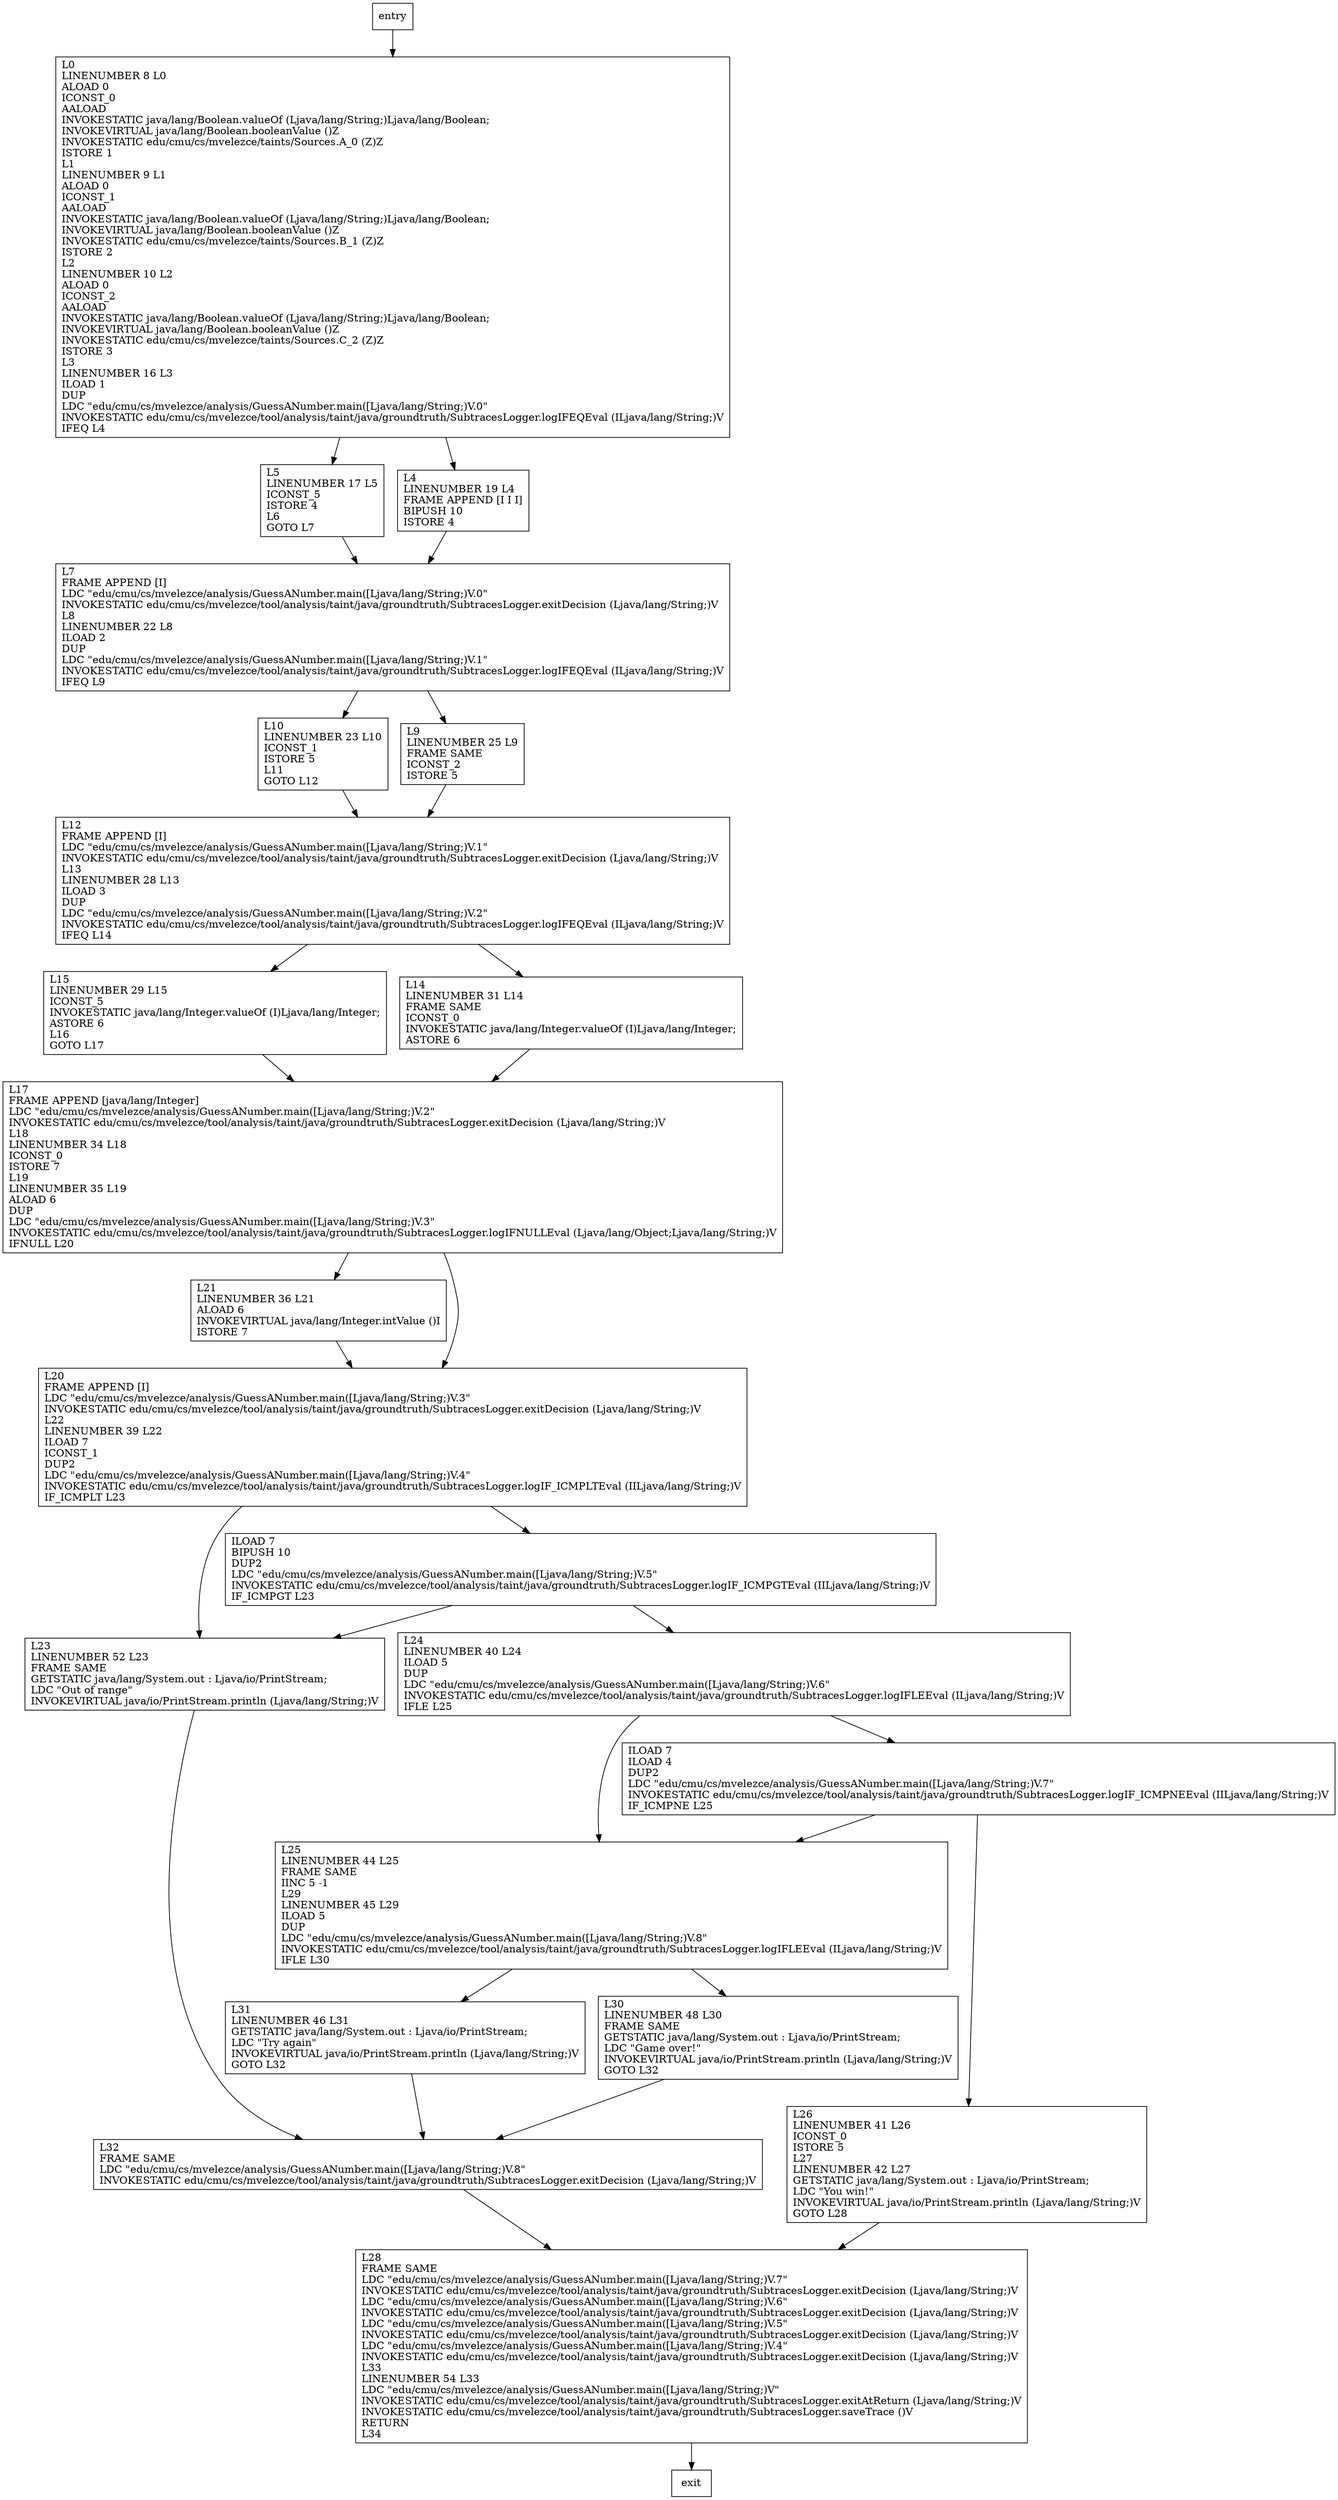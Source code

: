 digraph main {
node [shape=record];
161733402 [label="ILOAD 7\lBIPUSH 10\lDUP2\lLDC \"edu/cmu/cs/mvelezce/analysis/GuessANumber.main([Ljava/lang/String;)V.5\"\lINVOKESTATIC edu/cmu/cs/mvelezce/tool/analysis/taint/java/groundtruth/SubtracesLogger.logIF_ICMPGTEval (IILjava/lang/String;)V\lIF_ICMPGT L23\l"];
1718491493 [label="L7\lFRAME APPEND [I]\lLDC \"edu/cmu/cs/mvelezce/analysis/GuessANumber.main([Ljava/lang/String;)V.0\"\lINVOKESTATIC edu/cmu/cs/mvelezce/tool/analysis/taint/java/groundtruth/SubtracesLogger.exitDecision (Ljava/lang/String;)V\lL8\lLINENUMBER 22 L8\lILOAD 2\lDUP\lLDC \"edu/cmu/cs/mvelezce/analysis/GuessANumber.main([Ljava/lang/String;)V.1\"\lINVOKESTATIC edu/cmu/cs/mvelezce/tool/analysis/taint/java/groundtruth/SubtracesLogger.logIFEQEval (ILjava/lang/String;)V\lIFEQ L9\l"];
212189 [label="L21\lLINENUMBER 36 L21\lALOAD 6\lINVOKEVIRTUAL java/lang/Integer.intValue ()I\lISTORE 7\l"];
539553012 [label="L23\lLINENUMBER 52 L23\lFRAME SAME\lGETSTATIC java/lang/System.out : Ljava/io/PrintStream;\lLDC \"Out of range\"\lINVOKEVIRTUAL java/io/PrintStream.println (Ljava/lang/String;)V\l"];
1580155039 [label="L20\lFRAME APPEND [I]\lLDC \"edu/cmu/cs/mvelezce/analysis/GuessANumber.main([Ljava/lang/String;)V.3\"\lINVOKESTATIC edu/cmu/cs/mvelezce/tool/analysis/taint/java/groundtruth/SubtracesLogger.exitDecision (Ljava/lang/String;)V\lL22\lLINENUMBER 39 L22\lILOAD 7\lICONST_1\lDUP2\lLDC \"edu/cmu/cs/mvelezce/analysis/GuessANumber.main([Ljava/lang/String;)V.4\"\lINVOKESTATIC edu/cmu/cs/mvelezce/tool/analysis/taint/java/groundtruth/SubtracesLogger.logIF_ICMPLTEval (IILjava/lang/String;)V\lIF_ICMPLT L23\l"];
69692374 [label="L24\lLINENUMBER 40 L24\lILOAD 5\lDUP\lLDC \"edu/cmu/cs/mvelezce/analysis/GuessANumber.main([Ljava/lang/String;)V.6\"\lINVOKESTATIC edu/cmu/cs/mvelezce/tool/analysis/taint/java/groundtruth/SubtracesLogger.logIFLEEval (ILjava/lang/String;)V\lIFLE L25\l"];
10126063 [label="L5\lLINENUMBER 17 L5\lICONST_5\lISTORE 4\lL6\lGOTO L7\l"];
492522075 [label="ILOAD 7\lILOAD 4\lDUP2\lLDC \"edu/cmu/cs/mvelezce/analysis/GuessANumber.main([Ljava/lang/String;)V.7\"\lINVOKESTATIC edu/cmu/cs/mvelezce/tool/analysis/taint/java/groundtruth/SubtracesLogger.logIF_ICMPNEEval (IILjava/lang/String;)V\lIF_ICMPNE L25\l"];
492493402 [label="L10\lLINENUMBER 23 L10\lICONST_1\lISTORE 5\lL11\lGOTO L12\l"];
1381598369 [label="L28\lFRAME SAME\lLDC \"edu/cmu/cs/mvelezce/analysis/GuessANumber.main([Ljava/lang/String;)V.7\"\lINVOKESTATIC edu/cmu/cs/mvelezce/tool/analysis/taint/java/groundtruth/SubtracesLogger.exitDecision (Ljava/lang/String;)V\lLDC \"edu/cmu/cs/mvelezce/analysis/GuessANumber.main([Ljava/lang/String;)V.6\"\lINVOKESTATIC edu/cmu/cs/mvelezce/tool/analysis/taint/java/groundtruth/SubtracesLogger.exitDecision (Ljava/lang/String;)V\lLDC \"edu/cmu/cs/mvelezce/analysis/GuessANumber.main([Ljava/lang/String;)V.5\"\lINVOKESTATIC edu/cmu/cs/mvelezce/tool/analysis/taint/java/groundtruth/SubtracesLogger.exitDecision (Ljava/lang/String;)V\lLDC \"edu/cmu/cs/mvelezce/analysis/GuessANumber.main([Ljava/lang/String;)V.4\"\lINVOKESTATIC edu/cmu/cs/mvelezce/tool/analysis/taint/java/groundtruth/SubtracesLogger.exitDecision (Ljava/lang/String;)V\lL33\lLINENUMBER 54 L33\lLDC \"edu/cmu/cs/mvelezce/analysis/GuessANumber.main([Ljava/lang/String;)V\"\lINVOKESTATIC edu/cmu/cs/mvelezce/tool/analysis/taint/java/groundtruth/SubtracesLogger.exitAtReturn (Ljava/lang/String;)V\lINVOKESTATIC edu/cmu/cs/mvelezce/tool/analysis/taint/java/groundtruth/SubtracesLogger.saveTrace ()V\lRETURN\lL34\l"];
362222883 [label="L30\lLINENUMBER 48 L30\lFRAME SAME\lGETSTATIC java/lang/System.out : Ljava/io/PrintStream;\lLDC \"Game over!\"\lINVOKEVIRTUAL java/io/PrintStream.println (Ljava/lang/String;)V\lGOTO L32\l"];
168060110 [label="L17\lFRAME APPEND [java/lang/Integer]\lLDC \"edu/cmu/cs/mvelezce/analysis/GuessANumber.main([Ljava/lang/String;)V.2\"\lINVOKESTATIC edu/cmu/cs/mvelezce/tool/analysis/taint/java/groundtruth/SubtracesLogger.exitDecision (Ljava/lang/String;)V\lL18\lLINENUMBER 34 L18\lICONST_0\lISTORE 7\lL19\lLINENUMBER 35 L19\lALOAD 6\lDUP\lLDC \"edu/cmu/cs/mvelezce/analysis/GuessANumber.main([Ljava/lang/String;)V.3\"\lINVOKESTATIC edu/cmu/cs/mvelezce/tool/analysis/taint/java/groundtruth/SubtracesLogger.logIFNULLEval (Ljava/lang/Object;Ljava/lang/String;)V\lIFNULL L20\l"];
173708546 [label="L15\lLINENUMBER 29 L15\lICONST_5\lINVOKESTATIC java/lang/Integer.valueOf (I)Ljava/lang/Integer;\lASTORE 6\lL16\lGOTO L17\l"];
1100551705 [label="L14\lLINENUMBER 31 L14\lFRAME SAME\lICONST_0\lINVOKESTATIC java/lang/Integer.valueOf (I)Ljava/lang/Integer;\lASTORE 6\l"];
632160803 [label="L4\lLINENUMBER 19 L4\lFRAME APPEND [I I I]\lBIPUSH 10\lISTORE 4\l"];
652004929 [label="L31\lLINENUMBER 46 L31\lGETSTATIC java/lang/System.out : Ljava/io/PrintStream;\lLDC \"Try again\"\lINVOKEVIRTUAL java/io/PrintStream.println (Ljava/lang/String;)V\lGOTO L32\l"];
848252486 [label="L32\lFRAME SAME\lLDC \"edu/cmu/cs/mvelezce/analysis/GuessANumber.main([Ljava/lang/String;)V.8\"\lINVOKESTATIC edu/cmu/cs/mvelezce/tool/analysis/taint/java/groundtruth/SubtracesLogger.exitDecision (Ljava/lang/String;)V\l"];
1839151903 [label="L26\lLINENUMBER 41 L26\lICONST_0\lISTORE 5\lL27\lLINENUMBER 42 L27\lGETSTATIC java/lang/System.out : Ljava/io/PrintStream;\lLDC \"You win!\"\lINVOKEVIRTUAL java/io/PrintStream.println (Ljava/lang/String;)V\lGOTO L28\l"];
525107298 [label="L0\lLINENUMBER 8 L0\lALOAD 0\lICONST_0\lAALOAD\lINVOKESTATIC java/lang/Boolean.valueOf (Ljava/lang/String;)Ljava/lang/Boolean;\lINVOKEVIRTUAL java/lang/Boolean.booleanValue ()Z\lINVOKESTATIC edu/cmu/cs/mvelezce/taints/Sources.A_0 (Z)Z\lISTORE 1\lL1\lLINENUMBER 9 L1\lALOAD 0\lICONST_1\lAALOAD\lINVOKESTATIC java/lang/Boolean.valueOf (Ljava/lang/String;)Ljava/lang/Boolean;\lINVOKEVIRTUAL java/lang/Boolean.booleanValue ()Z\lINVOKESTATIC edu/cmu/cs/mvelezce/taints/Sources.B_1 (Z)Z\lISTORE 2\lL2\lLINENUMBER 10 L2\lALOAD 0\lICONST_2\lAALOAD\lINVOKESTATIC java/lang/Boolean.valueOf (Ljava/lang/String;)Ljava/lang/Boolean;\lINVOKEVIRTUAL java/lang/Boolean.booleanValue ()Z\lINVOKESTATIC edu/cmu/cs/mvelezce/taints/Sources.C_2 (Z)Z\lISTORE 3\lL3\lLINENUMBER 16 L3\lILOAD 1\lDUP\lLDC \"edu/cmu/cs/mvelezce/analysis/GuessANumber.main([Ljava/lang/String;)V.0\"\lINVOKESTATIC edu/cmu/cs/mvelezce/tool/analysis/taint/java/groundtruth/SubtracesLogger.logIFEQEval (ILjava/lang/String;)V\lIFEQ L4\l"];
171391457 [label="L25\lLINENUMBER 44 L25\lFRAME SAME\lIINC 5 -1\lL29\lLINENUMBER 45 L29\lILOAD 5\lDUP\lLDC \"edu/cmu/cs/mvelezce/analysis/GuessANumber.main([Ljava/lang/String;)V.8\"\lINVOKESTATIC edu/cmu/cs/mvelezce/tool/analysis/taint/java/groundtruth/SubtracesLogger.logIFLEEval (ILjava/lang/String;)V\lIFLE L30\l"];
1211133128 [label="L9\lLINENUMBER 25 L9\lFRAME SAME\lICONST_2\lISTORE 5\l"];
476648155 [label="L12\lFRAME APPEND [I]\lLDC \"edu/cmu/cs/mvelezce/analysis/GuessANumber.main([Ljava/lang/String;)V.1\"\lINVOKESTATIC edu/cmu/cs/mvelezce/tool/analysis/taint/java/groundtruth/SubtracesLogger.exitDecision (Ljava/lang/String;)V\lL13\lLINENUMBER 28 L13\lILOAD 3\lDUP\lLDC \"edu/cmu/cs/mvelezce/analysis/GuessANumber.main([Ljava/lang/String;)V.2\"\lINVOKESTATIC edu/cmu/cs/mvelezce/tool/analysis/taint/java/groundtruth/SubtracesLogger.logIFEQEval (ILjava/lang/String;)V\lIFEQ L14\l"];
entry;
exit;
161733402 -> 539553012;
161733402 -> 69692374;
539553012 -> 848252486;
1580155039 -> 161733402;
1580155039 -> 539553012;
69692374 -> 171391457;
69692374 -> 492522075;
10126063 -> 1718491493;
492522075 -> 1839151903;
492522075 -> 171391457;
492493402 -> 476648155;
1381598369 -> exit;
173708546 -> 168060110;
1100551705 -> 168060110;
848252486 -> 1381598369;
1839151903 -> 1381598369;
1211133128 -> 476648155;
476648155 -> 173708546;
476648155 -> 1100551705;
1718491493 -> 1211133128;
1718491493 -> 492493402;
212189 -> 1580155039;
entry -> 525107298;
362222883 -> 848252486;
168060110 -> 212189;
168060110 -> 1580155039;
632160803 -> 1718491493;
652004929 -> 848252486;
525107298 -> 632160803;
525107298 -> 10126063;
171391457 -> 362222883;
171391457 -> 652004929;
}
